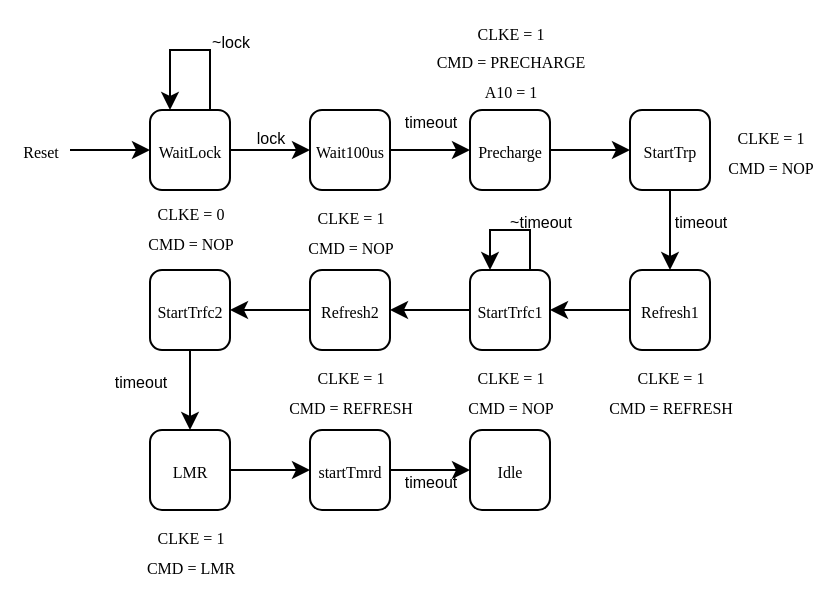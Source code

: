 <mxfile version="21.3.7" type="device">
  <diagram name="Page-1" id="IwnOZ8qTrGhMJHJZJ5qO">
    <mxGraphModel dx="530" dy="464" grid="1" gridSize="10" guides="1" tooltips="1" connect="1" arrows="1" fold="1" page="1" pageScale="1" pageWidth="1169" pageHeight="827" math="0" shadow="0">
      <root>
        <mxCell id="0" />
        <mxCell id="1" parent="0" />
        <mxCell id="xv9p-eqVvM0ZYBu_YggJ-2" style="edgeStyle=orthogonalEdgeStyle;rounded=0;orthogonalLoop=1;jettySize=auto;html=1;" edge="1" parent="1" source="xv9p-eqVvM0ZYBu_YggJ-1">
          <mxGeometry relative="1" as="geometry">
            <mxPoint x="200" y="180" as="targetPoint" />
          </mxGeometry>
        </mxCell>
        <mxCell id="xv9p-eqVvM0ZYBu_YggJ-1" value="&lt;font style=&quot;font-size: 8px;&quot; data-font-src=&quot;https://fonts.googleapis.com/css?family=Calibri&quot; face=&quot;Calibri&quot;&gt;WaitLock&lt;/font&gt;" style="rounded=1;whiteSpace=wrap;html=1;" vertex="1" parent="1">
          <mxGeometry x="120" y="160" width="40" height="40" as="geometry" />
        </mxCell>
        <mxCell id="xv9p-eqVvM0ZYBu_YggJ-14" style="edgeStyle=orthogonalEdgeStyle;rounded=0;orthogonalLoop=1;jettySize=auto;html=1;entryX=0;entryY=0.5;entryDx=0;entryDy=0;" edge="1" parent="1" source="xv9p-eqVvM0ZYBu_YggJ-4" target="xv9p-eqVvM0ZYBu_YggJ-13">
          <mxGeometry relative="1" as="geometry" />
        </mxCell>
        <mxCell id="xv9p-eqVvM0ZYBu_YggJ-4" value="&lt;font style=&quot;font-size: 8px;&quot; data-font-src=&quot;https://fonts.googleapis.com/css?family=Calibri&quot; face=&quot;Calibri&quot;&gt;Wait100us&lt;/font&gt;" style="rounded=1;whiteSpace=wrap;html=1;" vertex="1" parent="1">
          <mxGeometry x="200" y="160" width="40" height="40" as="geometry" />
        </mxCell>
        <mxCell id="xv9p-eqVvM0ZYBu_YggJ-6" style="edgeStyle=orthogonalEdgeStyle;rounded=0;orthogonalLoop=1;jettySize=auto;html=1;exitX=0.75;exitY=0;exitDx=0;exitDy=0;entryX=0.25;entryY=0;entryDx=0;entryDy=0;" edge="1" parent="1" source="xv9p-eqVvM0ZYBu_YggJ-1" target="xv9p-eqVvM0ZYBu_YggJ-1">
          <mxGeometry relative="1" as="geometry">
            <Array as="points">
              <mxPoint x="150" y="130" />
              <mxPoint x="130" y="130" />
            </Array>
          </mxGeometry>
        </mxCell>
        <mxCell id="xv9p-eqVvM0ZYBu_YggJ-7" value="" style="endArrow=classic;html=1;rounded=0;entryX=0;entryY=0.5;entryDx=0;entryDy=0;" edge="1" parent="1" target="xv9p-eqVvM0ZYBu_YggJ-1">
          <mxGeometry width="50" height="50" relative="1" as="geometry">
            <mxPoint x="80" y="180" as="sourcePoint" />
            <mxPoint x="200" y="250" as="targetPoint" />
          </mxGeometry>
        </mxCell>
        <mxCell id="xv9p-eqVvM0ZYBu_YggJ-8" value="&lt;font style=&quot;font-size: 8px;&quot; data-font-src=&quot;https://fonts.googleapis.com/css?family=Calibri&quot; face=&quot;Calibri&quot;&gt;Reset&lt;/font&gt;" style="text;html=1;align=center;verticalAlign=middle;resizable=0;points=[];autosize=1;strokeColor=none;fillColor=none;" vertex="1" parent="1">
          <mxGeometry x="45" y="165" width="40" height="30" as="geometry" />
        </mxCell>
        <mxCell id="xv9p-eqVvM0ZYBu_YggJ-10" value="&lt;font style=&quot;font-size: 8px;&quot;&gt;~lock&lt;/font&gt;" style="text;html=1;align=center;verticalAlign=middle;resizable=0;points=[];autosize=1;strokeColor=none;fillColor=none;" vertex="1" parent="1">
          <mxGeometry x="140" y="110" width="40" height="30" as="geometry" />
        </mxCell>
        <mxCell id="xv9p-eqVvM0ZYBu_YggJ-11" value="&lt;font style=&quot;font-size: 8px;&quot;&gt;lock&lt;/font&gt;" style="text;html=1;align=center;verticalAlign=middle;resizable=0;points=[];autosize=1;strokeColor=none;fillColor=none;" vertex="1" parent="1">
          <mxGeometry x="160" y="158" width="40" height="30" as="geometry" />
        </mxCell>
        <mxCell id="xv9p-eqVvM0ZYBu_YggJ-22" style="edgeStyle=orthogonalEdgeStyle;rounded=0;orthogonalLoop=1;jettySize=auto;html=1;entryX=0;entryY=0.5;entryDx=0;entryDy=0;" edge="1" parent="1" source="xv9p-eqVvM0ZYBu_YggJ-13" target="xv9p-eqVvM0ZYBu_YggJ-16">
          <mxGeometry relative="1" as="geometry" />
        </mxCell>
        <mxCell id="xv9p-eqVvM0ZYBu_YggJ-13" value="&lt;font style=&quot;font-size: 8px;&quot; data-font-src=&quot;https://fonts.googleapis.com/css?family=Calibri&quot; face=&quot;Calibri&quot;&gt;Precharge&lt;/font&gt;" style="rounded=1;whiteSpace=wrap;html=1;" vertex="1" parent="1">
          <mxGeometry x="280" y="160" width="40" height="40" as="geometry" />
        </mxCell>
        <mxCell id="xv9p-eqVvM0ZYBu_YggJ-15" value="&lt;font style=&quot;font-size: 8px;&quot;&gt;timeout&lt;/font&gt;" style="text;html=1;align=center;verticalAlign=middle;resizable=0;points=[];autosize=1;strokeColor=none;fillColor=none;" vertex="1" parent="1">
          <mxGeometry x="235" y="150" width="50" height="30" as="geometry" />
        </mxCell>
        <mxCell id="xv9p-eqVvM0ZYBu_YggJ-25" style="edgeStyle=orthogonalEdgeStyle;rounded=0;orthogonalLoop=1;jettySize=auto;html=1;entryX=0.5;entryY=0;entryDx=0;entryDy=0;" edge="1" parent="1" source="xv9p-eqVvM0ZYBu_YggJ-16" target="xv9p-eqVvM0ZYBu_YggJ-26">
          <mxGeometry relative="1" as="geometry">
            <mxPoint x="380" y="240" as="targetPoint" />
          </mxGeometry>
        </mxCell>
        <mxCell id="xv9p-eqVvM0ZYBu_YggJ-16" value="&lt;font style=&quot;font-size: 8px;&quot; data-font-src=&quot;https://fonts.googleapis.com/css?family=Calibri&quot; face=&quot;Calibri&quot;&gt;StartTrp&lt;/font&gt;" style="rounded=1;whiteSpace=wrap;html=1;" vertex="1" parent="1">
          <mxGeometry x="360" y="160" width="40" height="40" as="geometry" />
        </mxCell>
        <mxCell id="xv9p-eqVvM0ZYBu_YggJ-17" value="&lt;font style=&quot;font-size: 8px;&quot; data-font-src=&quot;https://fonts.googleapis.com/css?family=Calibri&quot; face=&quot;Calibri&quot;&gt;CLKE = 0&lt;br&gt;CMD = NOP&lt;br&gt;&lt;/font&gt;" style="text;html=1;align=center;verticalAlign=middle;resizable=0;points=[];autosize=1;strokeColor=none;fillColor=none;" vertex="1" parent="1">
          <mxGeometry x="110" y="198" width="60" height="40" as="geometry" />
        </mxCell>
        <mxCell id="xv9p-eqVvM0ZYBu_YggJ-18" value="&lt;font style=&quot;font-size: 8px;&quot; data-font-src=&quot;https://fonts.googleapis.com/css?family=Calibri&quot; face=&quot;Calibri&quot;&gt;CLKE = 1&lt;br&gt;CMD = NOP&lt;br&gt;&lt;/font&gt;" style="text;html=1;align=center;verticalAlign=middle;resizable=0;points=[];autosize=1;strokeColor=none;fillColor=none;" vertex="1" parent="1">
          <mxGeometry x="190" y="200" width="60" height="40" as="geometry" />
        </mxCell>
        <mxCell id="xv9p-eqVvM0ZYBu_YggJ-19" value="&lt;font style=&quot;font-size: 8px;&quot; data-font-src=&quot;https://fonts.googleapis.com/css?family=Calibri&quot; face=&quot;Calibri&quot;&gt;CLKE = 1&lt;br&gt;CMD = PRECHARGE&lt;br&gt;A10 = 1&lt;br&gt;&lt;/font&gt;" style="text;html=1;align=center;verticalAlign=middle;resizable=0;points=[];autosize=1;strokeColor=none;fillColor=none;" vertex="1" parent="1">
          <mxGeometry x="255" y="105" width="90" height="60" as="geometry" />
        </mxCell>
        <mxCell id="xv9p-eqVvM0ZYBu_YggJ-24" value="&lt;font style=&quot;font-size: 8px;&quot; data-font-src=&quot;https://fonts.googleapis.com/css?family=Calibri&quot; face=&quot;Calibri&quot;&gt;CLKE = 1&lt;br&gt;CMD = NOP&lt;br&gt;&lt;/font&gt;" style="text;html=1;align=center;verticalAlign=middle;resizable=0;points=[];autosize=1;strokeColor=none;fillColor=none;" vertex="1" parent="1">
          <mxGeometry x="400" y="160" width="60" height="40" as="geometry" />
        </mxCell>
        <mxCell id="xv9p-eqVvM0ZYBu_YggJ-29" style="edgeStyle=orthogonalEdgeStyle;rounded=0;orthogonalLoop=1;jettySize=auto;html=1;entryX=1;entryY=0.5;entryDx=0;entryDy=0;" edge="1" parent="1" source="xv9p-eqVvM0ZYBu_YggJ-26" target="xv9p-eqVvM0ZYBu_YggJ-28">
          <mxGeometry relative="1" as="geometry" />
        </mxCell>
        <mxCell id="xv9p-eqVvM0ZYBu_YggJ-26" value="&lt;font style=&quot;font-size: 8px;&quot; data-font-src=&quot;https://fonts.googleapis.com/css?family=Calibri&quot; face=&quot;Calibri&quot;&gt;Refresh1&lt;/font&gt;" style="rounded=1;whiteSpace=wrap;html=1;" vertex="1" parent="1">
          <mxGeometry x="360" y="240" width="40" height="40" as="geometry" />
        </mxCell>
        <mxCell id="xv9p-eqVvM0ZYBu_YggJ-27" value="&lt;font style=&quot;font-size: 8px;&quot; data-font-src=&quot;https://fonts.googleapis.com/css?family=Calibri&quot; face=&quot;Calibri&quot;&gt;CLKE = 1&lt;br&gt;CMD = REFRESH&lt;br&gt;&lt;/font&gt;" style="text;html=1;align=center;verticalAlign=middle;resizable=0;points=[];autosize=1;strokeColor=none;fillColor=none;" vertex="1" parent="1">
          <mxGeometry x="340" y="280" width="80" height="40" as="geometry" />
        </mxCell>
        <mxCell id="xv9p-eqVvM0ZYBu_YggJ-34" style="edgeStyle=orthogonalEdgeStyle;rounded=0;orthogonalLoop=1;jettySize=auto;html=1;entryX=1;entryY=0.5;entryDx=0;entryDy=0;" edge="1" parent="1" source="xv9p-eqVvM0ZYBu_YggJ-28" target="xv9p-eqVvM0ZYBu_YggJ-33">
          <mxGeometry relative="1" as="geometry" />
        </mxCell>
        <mxCell id="xv9p-eqVvM0ZYBu_YggJ-28" value="&lt;font style=&quot;font-size: 8px;&quot; data-font-src=&quot;https://fonts.googleapis.com/css?family=Calibri&quot; face=&quot;Calibri&quot;&gt;StartTrfc1&lt;/font&gt;" style="rounded=1;whiteSpace=wrap;html=1;" vertex="1" parent="1">
          <mxGeometry x="280" y="240" width="40" height="40" as="geometry" />
        </mxCell>
        <mxCell id="xv9p-eqVvM0ZYBu_YggJ-30" style="edgeStyle=orthogonalEdgeStyle;rounded=0;orthogonalLoop=1;jettySize=auto;html=1;exitX=0.75;exitY=0;exitDx=0;exitDy=0;entryX=0.25;entryY=0;entryDx=0;entryDy=0;" edge="1" parent="1" source="xv9p-eqVvM0ZYBu_YggJ-28" target="xv9p-eqVvM0ZYBu_YggJ-28">
          <mxGeometry relative="1" as="geometry">
            <Array as="points">
              <mxPoint x="310" y="220" />
              <mxPoint x="290" y="220" />
            </Array>
          </mxGeometry>
        </mxCell>
        <mxCell id="xv9p-eqVvM0ZYBu_YggJ-31" value="&lt;font style=&quot;font-size: 8px;&quot;&gt;~timeout&lt;/font&gt;" style="text;html=1;align=center;verticalAlign=middle;resizable=0;points=[];autosize=1;strokeColor=none;fillColor=none;" vertex="1" parent="1">
          <mxGeometry x="290" y="200" width="50" height="30" as="geometry" />
        </mxCell>
        <mxCell id="xv9p-eqVvM0ZYBu_YggJ-32" value="&lt;font style=&quot;font-size: 8px;&quot;&gt;timeout&lt;/font&gt;" style="text;html=1;align=center;verticalAlign=middle;resizable=0;points=[];autosize=1;strokeColor=none;fillColor=none;" vertex="1" parent="1">
          <mxGeometry x="370" y="200" width="50" height="30" as="geometry" />
        </mxCell>
        <mxCell id="xv9p-eqVvM0ZYBu_YggJ-38" style="edgeStyle=orthogonalEdgeStyle;rounded=0;orthogonalLoop=1;jettySize=auto;html=1;entryX=1;entryY=0.5;entryDx=0;entryDy=0;" edge="1" parent="1" source="xv9p-eqVvM0ZYBu_YggJ-33" target="xv9p-eqVvM0ZYBu_YggJ-37">
          <mxGeometry relative="1" as="geometry" />
        </mxCell>
        <mxCell id="xv9p-eqVvM0ZYBu_YggJ-33" value="&lt;font style=&quot;font-size: 8px;&quot; data-font-src=&quot;https://fonts.googleapis.com/css?family=Calibri&quot; face=&quot;Calibri&quot;&gt;Refresh2&lt;/font&gt;" style="rounded=1;whiteSpace=wrap;html=1;" vertex="1" parent="1">
          <mxGeometry x="200" y="240" width="40" height="40" as="geometry" />
        </mxCell>
        <mxCell id="xv9p-eqVvM0ZYBu_YggJ-35" value="&lt;font style=&quot;font-size: 8px;&quot; data-font-src=&quot;https://fonts.googleapis.com/css?family=Calibri&quot; face=&quot;Calibri&quot;&gt;CLKE = 1&lt;br&gt;CMD = REFRESH&lt;br&gt;&lt;/font&gt;" style="text;html=1;align=center;verticalAlign=middle;resizable=0;points=[];autosize=1;strokeColor=none;fillColor=none;" vertex="1" parent="1">
          <mxGeometry x="180" y="280" width="80" height="40" as="geometry" />
        </mxCell>
        <mxCell id="xv9p-eqVvM0ZYBu_YggJ-36" value="&lt;font style=&quot;font-size: 8px;&quot; data-font-src=&quot;https://fonts.googleapis.com/css?family=Calibri&quot; face=&quot;Calibri&quot;&gt;CLKE = 1&lt;br&gt;CMD = NOP&lt;br&gt;&lt;/font&gt;" style="text;html=1;align=center;verticalAlign=middle;resizable=0;points=[];autosize=1;strokeColor=none;fillColor=none;" vertex="1" parent="1">
          <mxGeometry x="270" y="280" width="60" height="40" as="geometry" />
        </mxCell>
        <mxCell id="xv9p-eqVvM0ZYBu_YggJ-43" style="edgeStyle=orthogonalEdgeStyle;rounded=0;orthogonalLoop=1;jettySize=auto;html=1;entryX=0.5;entryY=0;entryDx=0;entryDy=0;" edge="1" parent="1" source="xv9p-eqVvM0ZYBu_YggJ-37" target="xv9p-eqVvM0ZYBu_YggJ-41">
          <mxGeometry relative="1" as="geometry" />
        </mxCell>
        <mxCell id="xv9p-eqVvM0ZYBu_YggJ-37" value="&lt;font style=&quot;font-size: 8px;&quot; data-font-src=&quot;https://fonts.googleapis.com/css?family=Calibri&quot; face=&quot;Calibri&quot;&gt;StartTrfc2&lt;/font&gt;" style="rounded=1;whiteSpace=wrap;html=1;" vertex="1" parent="1">
          <mxGeometry x="120" y="240" width="40" height="40" as="geometry" />
        </mxCell>
        <mxCell id="xv9p-eqVvM0ZYBu_YggJ-46" style="edgeStyle=orthogonalEdgeStyle;rounded=0;orthogonalLoop=1;jettySize=auto;html=1;entryX=0;entryY=0.5;entryDx=0;entryDy=0;" edge="1" parent="1" source="xv9p-eqVvM0ZYBu_YggJ-41" target="xv9p-eqVvM0ZYBu_YggJ-45">
          <mxGeometry relative="1" as="geometry" />
        </mxCell>
        <mxCell id="xv9p-eqVvM0ZYBu_YggJ-41" value="&lt;font style=&quot;font-size: 8px;&quot; data-font-src=&quot;https://fonts.googleapis.com/css?family=Calibri&quot; face=&quot;Calibri&quot;&gt;LMR&lt;/font&gt;" style="rounded=1;whiteSpace=wrap;html=1;" vertex="1" parent="1">
          <mxGeometry x="120" y="320" width="40" height="40" as="geometry" />
        </mxCell>
        <mxCell id="xv9p-eqVvM0ZYBu_YggJ-42" value="&lt;font style=&quot;font-size: 8px;&quot; data-font-src=&quot;https://fonts.googleapis.com/css?family=Calibri&quot; face=&quot;Calibri&quot;&gt;CLKE = 1&lt;br&gt;CMD = LMR&lt;br&gt;&lt;/font&gt;" style="text;html=1;align=center;verticalAlign=middle;resizable=0;points=[];autosize=1;strokeColor=none;fillColor=none;" vertex="1" parent="1">
          <mxGeometry x="110" y="360" width="60" height="40" as="geometry" />
        </mxCell>
        <mxCell id="xv9p-eqVvM0ZYBu_YggJ-44" value="&lt;font style=&quot;font-size: 8px;&quot;&gt;timeout&lt;/font&gt;" style="text;html=1;align=center;verticalAlign=middle;resizable=0;points=[];autosize=1;strokeColor=none;fillColor=none;" vertex="1" parent="1">
          <mxGeometry x="90" y="280" width="50" height="30" as="geometry" />
        </mxCell>
        <mxCell id="xv9p-eqVvM0ZYBu_YggJ-50" style="edgeStyle=orthogonalEdgeStyle;rounded=0;orthogonalLoop=1;jettySize=auto;html=1;entryX=0;entryY=0.5;entryDx=0;entryDy=0;" edge="1" parent="1" source="xv9p-eqVvM0ZYBu_YggJ-45" target="xv9p-eqVvM0ZYBu_YggJ-49">
          <mxGeometry relative="1" as="geometry" />
        </mxCell>
        <mxCell id="xv9p-eqVvM0ZYBu_YggJ-45" value="&lt;font face=&quot;Calibri&quot;&gt;&lt;span style=&quot;font-size: 8px;&quot;&gt;startTmrd&lt;/span&gt;&lt;/font&gt;" style="rounded=1;whiteSpace=wrap;html=1;" vertex="1" parent="1">
          <mxGeometry x="200" y="320" width="40" height="40" as="geometry" />
        </mxCell>
        <mxCell id="xv9p-eqVvM0ZYBu_YggJ-49" value="&lt;font face=&quot;Calibri&quot;&gt;&lt;span style=&quot;font-size: 8px;&quot;&gt;Idle&lt;/span&gt;&lt;/font&gt;" style="rounded=1;whiteSpace=wrap;html=1;" vertex="1" parent="1">
          <mxGeometry x="280" y="320" width="40" height="40" as="geometry" />
        </mxCell>
        <mxCell id="xv9p-eqVvM0ZYBu_YggJ-51" value="&lt;font style=&quot;font-size: 8px;&quot;&gt;timeout&lt;/font&gt;" style="text;html=1;align=center;verticalAlign=middle;resizable=0;points=[];autosize=1;strokeColor=none;fillColor=none;" vertex="1" parent="1">
          <mxGeometry x="235" y="330" width="50" height="30" as="geometry" />
        </mxCell>
      </root>
    </mxGraphModel>
  </diagram>
</mxfile>
